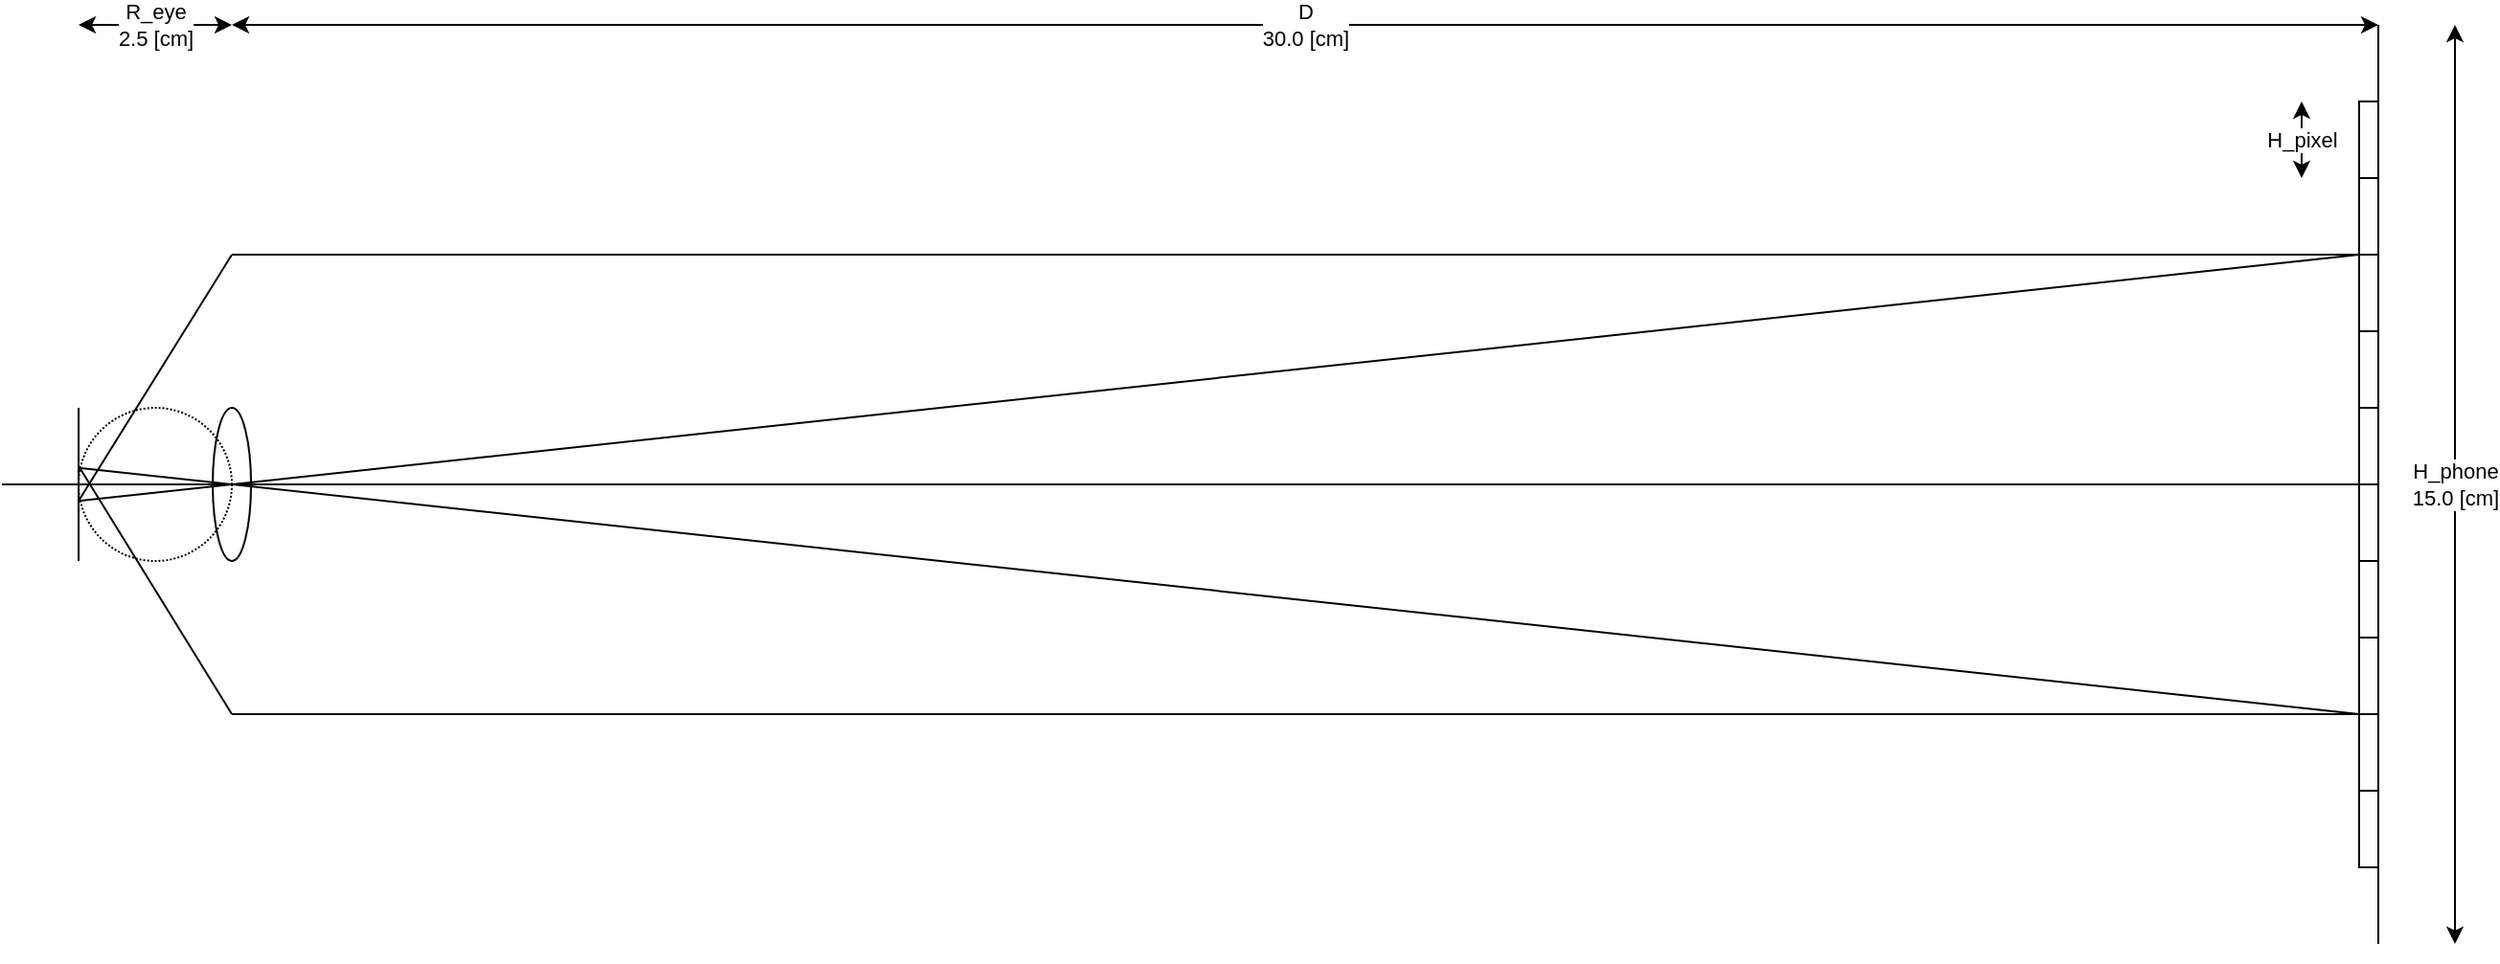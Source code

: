 <mxfile version="14.2.6" type="github">
  <diagram id="PqnXXyoV6lCtjrcLmDvL" name="Page-1">
    <mxGraphModel dx="1678" dy="964" grid="1" gridSize="10" guides="1" tooltips="1" connect="1" arrows="1" fold="1" page="1" pageScale="1" pageWidth="1600" pageHeight="900" math="0" shadow="0">
      <root>
        <mxCell id="0" />
        <mxCell id="1" parent="0" />
        <mxCell id="ImT0Pv3CwqH1nHi5KgcZ-11" value="" style="ellipse;whiteSpace=wrap;html=1;fillColor=none;" parent="1" vertex="1">
          <mxGeometry x="150" y="360" width="20" height="80" as="geometry" />
        </mxCell>
        <mxCell id="ImT0Pv3CwqH1nHi5KgcZ-12" value="" style="ellipse;whiteSpace=wrap;html=1;strokeWidth=1;fillColor=none;dashed=1;dashPattern=1 1;" parent="1" vertex="1">
          <mxGeometry x="80" y="360" width="80" height="80" as="geometry" />
        </mxCell>
        <mxCell id="ImT0Pv3CwqH1nHi5KgcZ-13" value="" style="endArrow=none;html=1;strokeColor=#000000;strokeWidth=1;" parent="1" edge="1">
          <mxGeometry width="50" height="50" relative="1" as="geometry">
            <mxPoint x="80" y="440" as="sourcePoint" />
            <mxPoint x="80" y="360" as="targetPoint" />
          </mxGeometry>
        </mxCell>
        <mxCell id="ImT0Pv3CwqH1nHi5KgcZ-16" value="" style="endArrow=none;html=1;strokeColor=#000000;strokeWidth=1;" parent="1" edge="1">
          <mxGeometry width="50" height="50" relative="1" as="geometry">
            <mxPoint x="1280" y="640" as="sourcePoint" />
            <mxPoint x="1280" y="160" as="targetPoint" />
          </mxGeometry>
        </mxCell>
        <mxCell id="ImT0Pv3CwqH1nHi5KgcZ-17" value="D&lt;br&gt;30.0 [cm]" style="endArrow=classic;startArrow=classic;html=1;strokeColor=#000000;strokeWidth=1;" parent="1" edge="1">
          <mxGeometry width="50" height="50" relative="1" as="geometry">
            <mxPoint x="160" y="160" as="sourcePoint" />
            <mxPoint x="1280" y="160" as="targetPoint" />
          </mxGeometry>
        </mxCell>
        <mxCell id="ImT0Pv3CwqH1nHi5KgcZ-18" value="R_eye&lt;br&gt;2.5 [cm]" style="endArrow=classic;startArrow=classic;html=1;strokeColor=#000000;strokeWidth=1;" parent="1" edge="1">
          <mxGeometry width="50" height="50" relative="1" as="geometry">
            <mxPoint x="80" y="160" as="sourcePoint" />
            <mxPoint x="160" y="160" as="targetPoint" />
          </mxGeometry>
        </mxCell>
        <mxCell id="ImT0Pv3CwqH1nHi5KgcZ-23" value="H_phone&lt;br&gt;15.0 [cm]" style="endArrow=classic;startArrow=classic;html=1;strokeColor=#000000;strokeWidth=1;" parent="1" edge="1">
          <mxGeometry width="50" height="50" relative="1" as="geometry">
            <mxPoint x="1320" y="640" as="sourcePoint" />
            <mxPoint x="1320" y="160" as="targetPoint" />
          </mxGeometry>
        </mxCell>
        <mxCell id="ImT0Pv3CwqH1nHi5KgcZ-29" value="" style="endArrow=none;html=1;strokeWidth=1;" parent="1" edge="1">
          <mxGeometry width="50" height="50" relative="1" as="geometry">
            <mxPoint x="40" y="400" as="sourcePoint" />
            <mxPoint x="1270" y="400" as="targetPoint" />
          </mxGeometry>
        </mxCell>
        <mxCell id="ImT0Pv3CwqH1nHi5KgcZ-32" value="" style="rounded=0;whiteSpace=wrap;html=1;strokeWidth=1;fillColor=none;" parent="1" vertex="1">
          <mxGeometry x="1270" y="360" width="10" height="40" as="geometry" />
        </mxCell>
        <mxCell id="ImT0Pv3CwqH1nHi5KgcZ-33" value="" style="rounded=0;whiteSpace=wrap;html=1;strokeWidth=1;fillColor=none;" parent="1" vertex="1">
          <mxGeometry x="1270" y="320" width="10" height="40" as="geometry" />
        </mxCell>
        <mxCell id="ImT0Pv3CwqH1nHi5KgcZ-39" value="H_pixel" style="endArrow=classic;startArrow=classic;html=1;strokeColor=#000000;strokeWidth=1;" parent="1" edge="1">
          <mxGeometry width="50" height="50" relative="1" as="geometry">
            <mxPoint x="1240" y="240" as="sourcePoint" />
            <mxPoint x="1240" y="200" as="targetPoint" />
          </mxGeometry>
        </mxCell>
        <mxCell id="ImT0Pv3CwqH1nHi5KgcZ-42" value="" style="endArrow=none;html=1;strokeColor=#000000;strokeWidth=1;entryX=0;entryY=0;entryDx=0;entryDy=0;" parent="1" edge="1">
          <mxGeometry width="50" height="50" relative="1" as="geometry">
            <mxPoint x="160" y="280" as="sourcePoint" />
            <mxPoint x="1270" y="280" as="targetPoint" />
          </mxGeometry>
        </mxCell>
        <mxCell id="ImT0Pv3CwqH1nHi5KgcZ-45" value="" style="endArrow=none;html=1;strokeColor=#000000;strokeWidth=1;entryX=0;entryY=0;entryDx=0;entryDy=0;" parent="1" edge="1">
          <mxGeometry width="50" height="50" relative="1" as="geometry">
            <mxPoint x="160" y="520" as="sourcePoint" />
            <mxPoint x="1270" y="520" as="targetPoint" />
          </mxGeometry>
        </mxCell>
        <mxCell id="ImT0Pv3CwqH1nHi5KgcZ-47" value="" style="rounded=0;whiteSpace=wrap;html=1;strokeWidth=1;fillColor=none;" parent="1" vertex="1">
          <mxGeometry x="1270" y="280" width="10" height="40" as="geometry" />
        </mxCell>
        <mxCell id="ImT0Pv3CwqH1nHi5KgcZ-48" value="" style="rounded=0;whiteSpace=wrap;html=1;strokeWidth=1;fillColor=none;" parent="1" vertex="1">
          <mxGeometry x="1270" y="240" width="10" height="40" as="geometry" />
        </mxCell>
        <mxCell id="ImT0Pv3CwqH1nHi5KgcZ-49" value="" style="rounded=0;whiteSpace=wrap;html=1;strokeWidth=1;fillColor=none;" parent="1" vertex="1">
          <mxGeometry x="1270" y="200" width="10" height="40" as="geometry" />
        </mxCell>
        <mxCell id="ImT0Pv3CwqH1nHi5KgcZ-50" value="" style="rounded=0;whiteSpace=wrap;html=1;strokeWidth=1;fillColor=none;" parent="1" vertex="1">
          <mxGeometry x="1270" y="400" width="10" height="40" as="geometry" />
        </mxCell>
        <mxCell id="ImT0Pv3CwqH1nHi5KgcZ-51" value="" style="rounded=0;whiteSpace=wrap;html=1;strokeWidth=1;fillColor=none;" parent="1" vertex="1">
          <mxGeometry x="1270" y="440" width="10" height="40" as="geometry" />
        </mxCell>
        <mxCell id="ImT0Pv3CwqH1nHi5KgcZ-52" value="" style="rounded=0;whiteSpace=wrap;html=1;strokeWidth=1;fillColor=none;" parent="1" vertex="1">
          <mxGeometry x="1270" y="480" width="10" height="40" as="geometry" />
        </mxCell>
        <mxCell id="ImT0Pv3CwqH1nHi5KgcZ-53" value="" style="rounded=0;whiteSpace=wrap;html=1;strokeWidth=1;fillColor=none;" parent="1" vertex="1">
          <mxGeometry x="1270" y="520" width="10" height="40" as="geometry" />
        </mxCell>
        <mxCell id="ImT0Pv3CwqH1nHi5KgcZ-54" value="" style="rounded=0;whiteSpace=wrap;html=1;strokeWidth=1;fillColor=none;" parent="1" vertex="1">
          <mxGeometry x="1270" y="560" width="10" height="40" as="geometry" />
        </mxCell>
        <mxCell id="ImT0Pv3CwqH1nHi5KgcZ-55" value="" style="endArrow=none;html=1;strokeColor=#000000;strokeWidth=1;entryX=0;entryY=1;entryDx=0;entryDy=0;endSize=6;exitX=0;exitY=1;exitDx=0;exitDy=0;" parent="1" target="ImT0Pv3CwqH1nHi5KgcZ-48" edge="1">
          <mxGeometry width="50" height="50" relative="1" as="geometry">
            <mxPoint x="80" y="408.65" as="sourcePoint" />
            <mxPoint x="615" y="465" as="targetPoint" />
          </mxGeometry>
        </mxCell>
        <mxCell id="ImT0Pv3CwqH1nHi5KgcZ-61" value="" style="endArrow=none;html=1;strokeColor=#000000;strokeWidth=1;entryX=0;entryY=0;entryDx=0;entryDy=0;endSize=6;" parent="1" edge="1">
          <mxGeometry width="50" height="50" relative="1" as="geometry">
            <mxPoint x="80" y="391.35" as="sourcePoint" />
            <mxPoint x="1270" y="520" as="targetPoint" />
          </mxGeometry>
        </mxCell>
        <mxCell id="ImT0Pv3CwqH1nHi5KgcZ-63" value="" style="endArrow=none;html=1;strokeColor=#000000;strokeWidth=1;" parent="1" edge="1">
          <mxGeometry width="50" height="50" relative="1" as="geometry">
            <mxPoint x="80" y="408.65" as="sourcePoint" />
            <mxPoint x="160" y="280" as="targetPoint" />
          </mxGeometry>
        </mxCell>
        <mxCell id="ImT0Pv3CwqH1nHi5KgcZ-64" value="" style="endArrow=none;html=1;strokeColor=#000000;strokeWidth=1;" parent="1" edge="1">
          <mxGeometry width="50" height="50" relative="1" as="geometry">
            <mxPoint x="160" y="520" as="sourcePoint" />
            <mxPoint x="80" y="390.35" as="targetPoint" />
          </mxGeometry>
        </mxCell>
      </root>
    </mxGraphModel>
  </diagram>
</mxfile>
